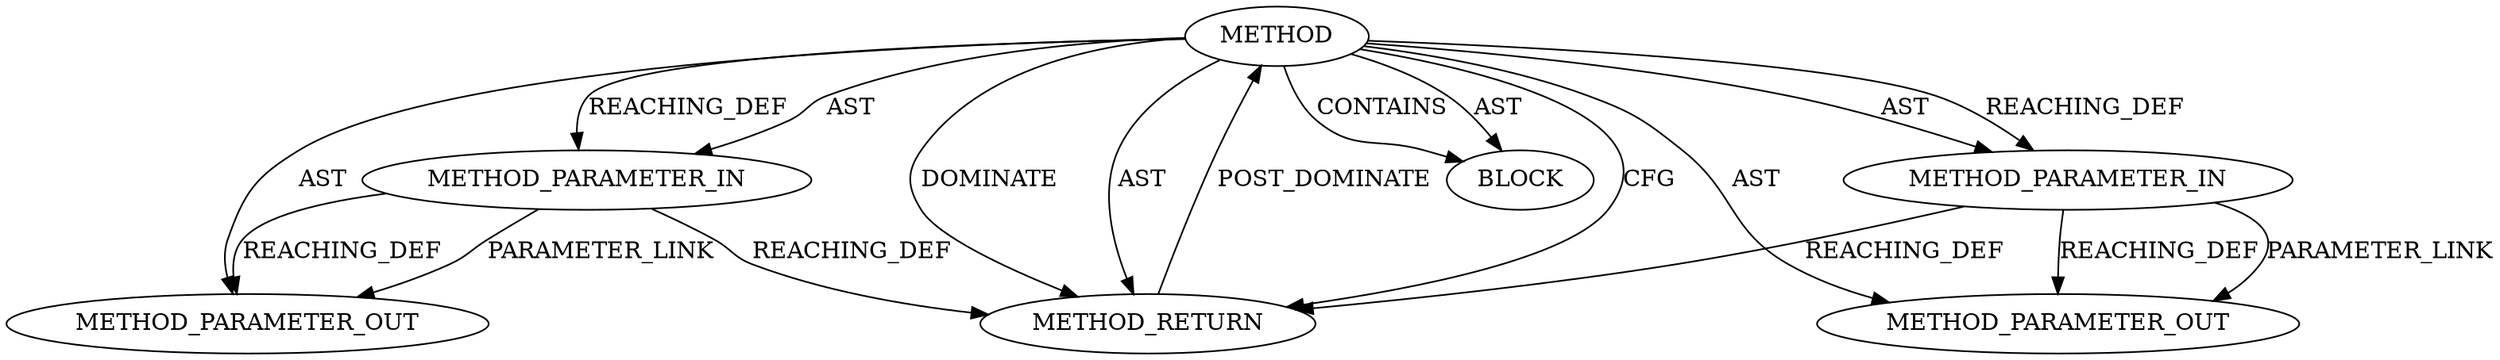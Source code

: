 digraph {
  22209 [label=METHOD_PARAMETER_OUT ORDER=2 CODE="p2" IS_VARIADIC=false TYPE_FULL_NAME="ANY" EVALUATION_STRATEGY="BY_VALUE" INDEX=2 NAME="p2"]
  20501 [label=METHOD AST_PARENT_TYPE="NAMESPACE_BLOCK" AST_PARENT_FULL_NAME="<global>" ORDER=0 CODE="<empty>" FULL_NAME="nla_nest_end" IS_EXTERNAL=true FILENAME="<empty>" SIGNATURE="" NAME="nla_nest_end"]
  22208 [label=METHOD_PARAMETER_OUT ORDER=1 CODE="p1" IS_VARIADIC=false TYPE_FULL_NAME="ANY" EVALUATION_STRATEGY="BY_VALUE" INDEX=1 NAME="p1"]
  20505 [label=METHOD_RETURN ORDER=2 CODE="RET" TYPE_FULL_NAME="ANY" EVALUATION_STRATEGY="BY_VALUE"]
  20504 [label=BLOCK ORDER=1 ARGUMENT_INDEX=1 CODE="<empty>" TYPE_FULL_NAME="ANY"]
  20502 [label=METHOD_PARAMETER_IN ORDER=1 CODE="p1" IS_VARIADIC=false TYPE_FULL_NAME="ANY" EVALUATION_STRATEGY="BY_VALUE" INDEX=1 NAME="p1"]
  20503 [label=METHOD_PARAMETER_IN ORDER=2 CODE="p2" IS_VARIADIC=false TYPE_FULL_NAME="ANY" EVALUATION_STRATEGY="BY_VALUE" INDEX=2 NAME="p2"]
  20501 -> 20502 [label=REACHING_DEF VARIABLE=""]
  20501 -> 20505 [label=DOMINATE ]
  20503 -> 22209 [label=REACHING_DEF VARIABLE="p2"]
  20501 -> 20504 [label=CONTAINS ]
  20502 -> 20505 [label=REACHING_DEF VARIABLE="p1"]
  20503 -> 22209 [label=PARAMETER_LINK ]
  20501 -> 20505 [label=AST ]
  20503 -> 20505 [label=REACHING_DEF VARIABLE="p2"]
  20501 -> 20502 [label=AST ]
  20502 -> 22208 [label=PARAMETER_LINK ]
  20501 -> 20503 [label=AST ]
  20502 -> 22208 [label=REACHING_DEF VARIABLE="p1"]
  20501 -> 20503 [label=REACHING_DEF VARIABLE=""]
  20501 -> 20504 [label=AST ]
  20501 -> 22208 [label=AST ]
  20505 -> 20501 [label=POST_DOMINATE ]
  20501 -> 20505 [label=CFG ]
  20501 -> 22209 [label=AST ]
}
